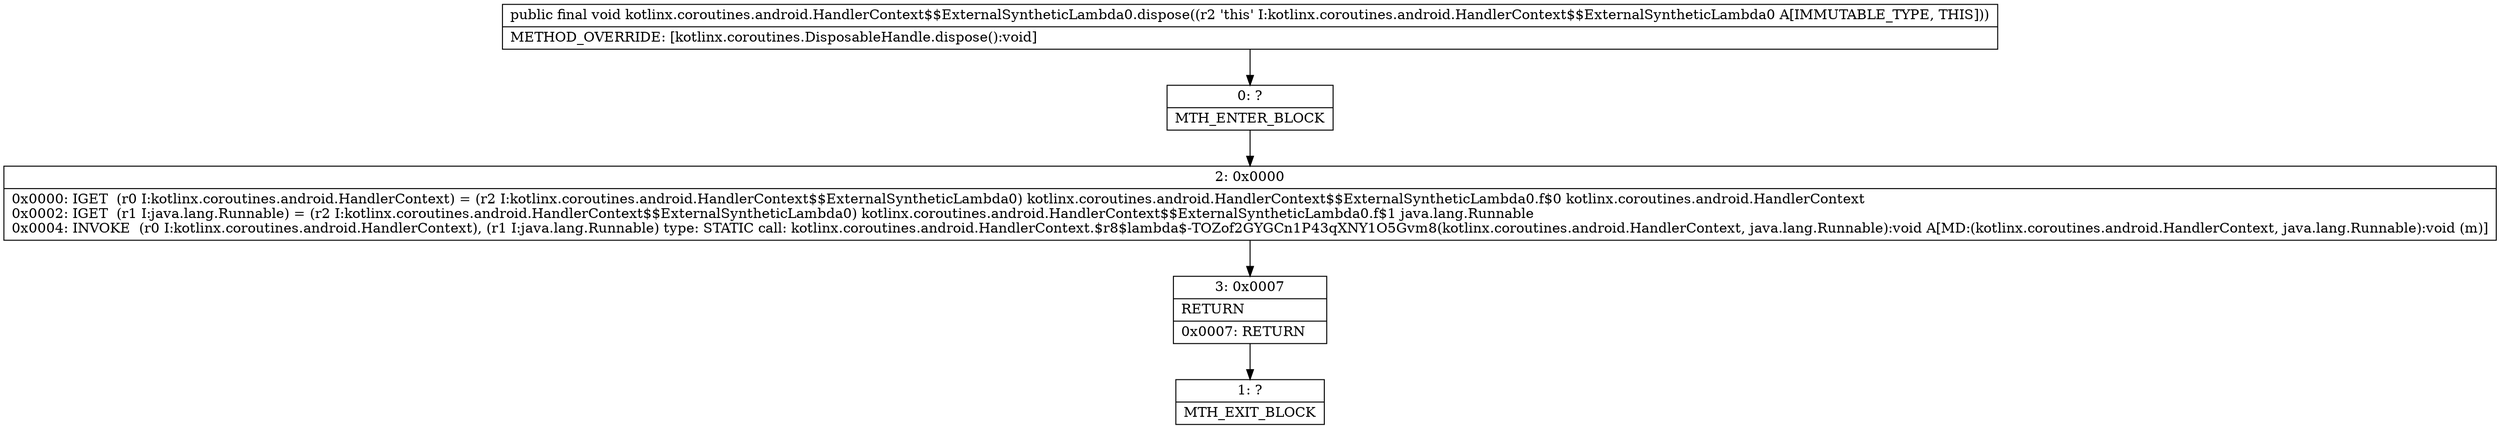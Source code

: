 digraph "CFG forkotlinx.coroutines.android.HandlerContext$$ExternalSyntheticLambda0.dispose()V" {
Node_0 [shape=record,label="{0\:\ ?|MTH_ENTER_BLOCK\l}"];
Node_2 [shape=record,label="{2\:\ 0x0000|0x0000: IGET  (r0 I:kotlinx.coroutines.android.HandlerContext) = (r2 I:kotlinx.coroutines.android.HandlerContext$$ExternalSyntheticLambda0) kotlinx.coroutines.android.HandlerContext$$ExternalSyntheticLambda0.f$0 kotlinx.coroutines.android.HandlerContext \l0x0002: IGET  (r1 I:java.lang.Runnable) = (r2 I:kotlinx.coroutines.android.HandlerContext$$ExternalSyntheticLambda0) kotlinx.coroutines.android.HandlerContext$$ExternalSyntheticLambda0.f$1 java.lang.Runnable \l0x0004: INVOKE  (r0 I:kotlinx.coroutines.android.HandlerContext), (r1 I:java.lang.Runnable) type: STATIC call: kotlinx.coroutines.android.HandlerContext.$r8$lambda$\-TOZof2GYGCn1P43qXNY1O5Gvm8(kotlinx.coroutines.android.HandlerContext, java.lang.Runnable):void A[MD:(kotlinx.coroutines.android.HandlerContext, java.lang.Runnable):void (m)]\l}"];
Node_3 [shape=record,label="{3\:\ 0x0007|RETURN\l|0x0007: RETURN   \l}"];
Node_1 [shape=record,label="{1\:\ ?|MTH_EXIT_BLOCK\l}"];
MethodNode[shape=record,label="{public final void kotlinx.coroutines.android.HandlerContext$$ExternalSyntheticLambda0.dispose((r2 'this' I:kotlinx.coroutines.android.HandlerContext$$ExternalSyntheticLambda0 A[IMMUTABLE_TYPE, THIS]))  | METHOD_OVERRIDE: [kotlinx.coroutines.DisposableHandle.dispose():void]\l}"];
MethodNode -> Node_0;Node_0 -> Node_2;
Node_2 -> Node_3;
Node_3 -> Node_1;
}

